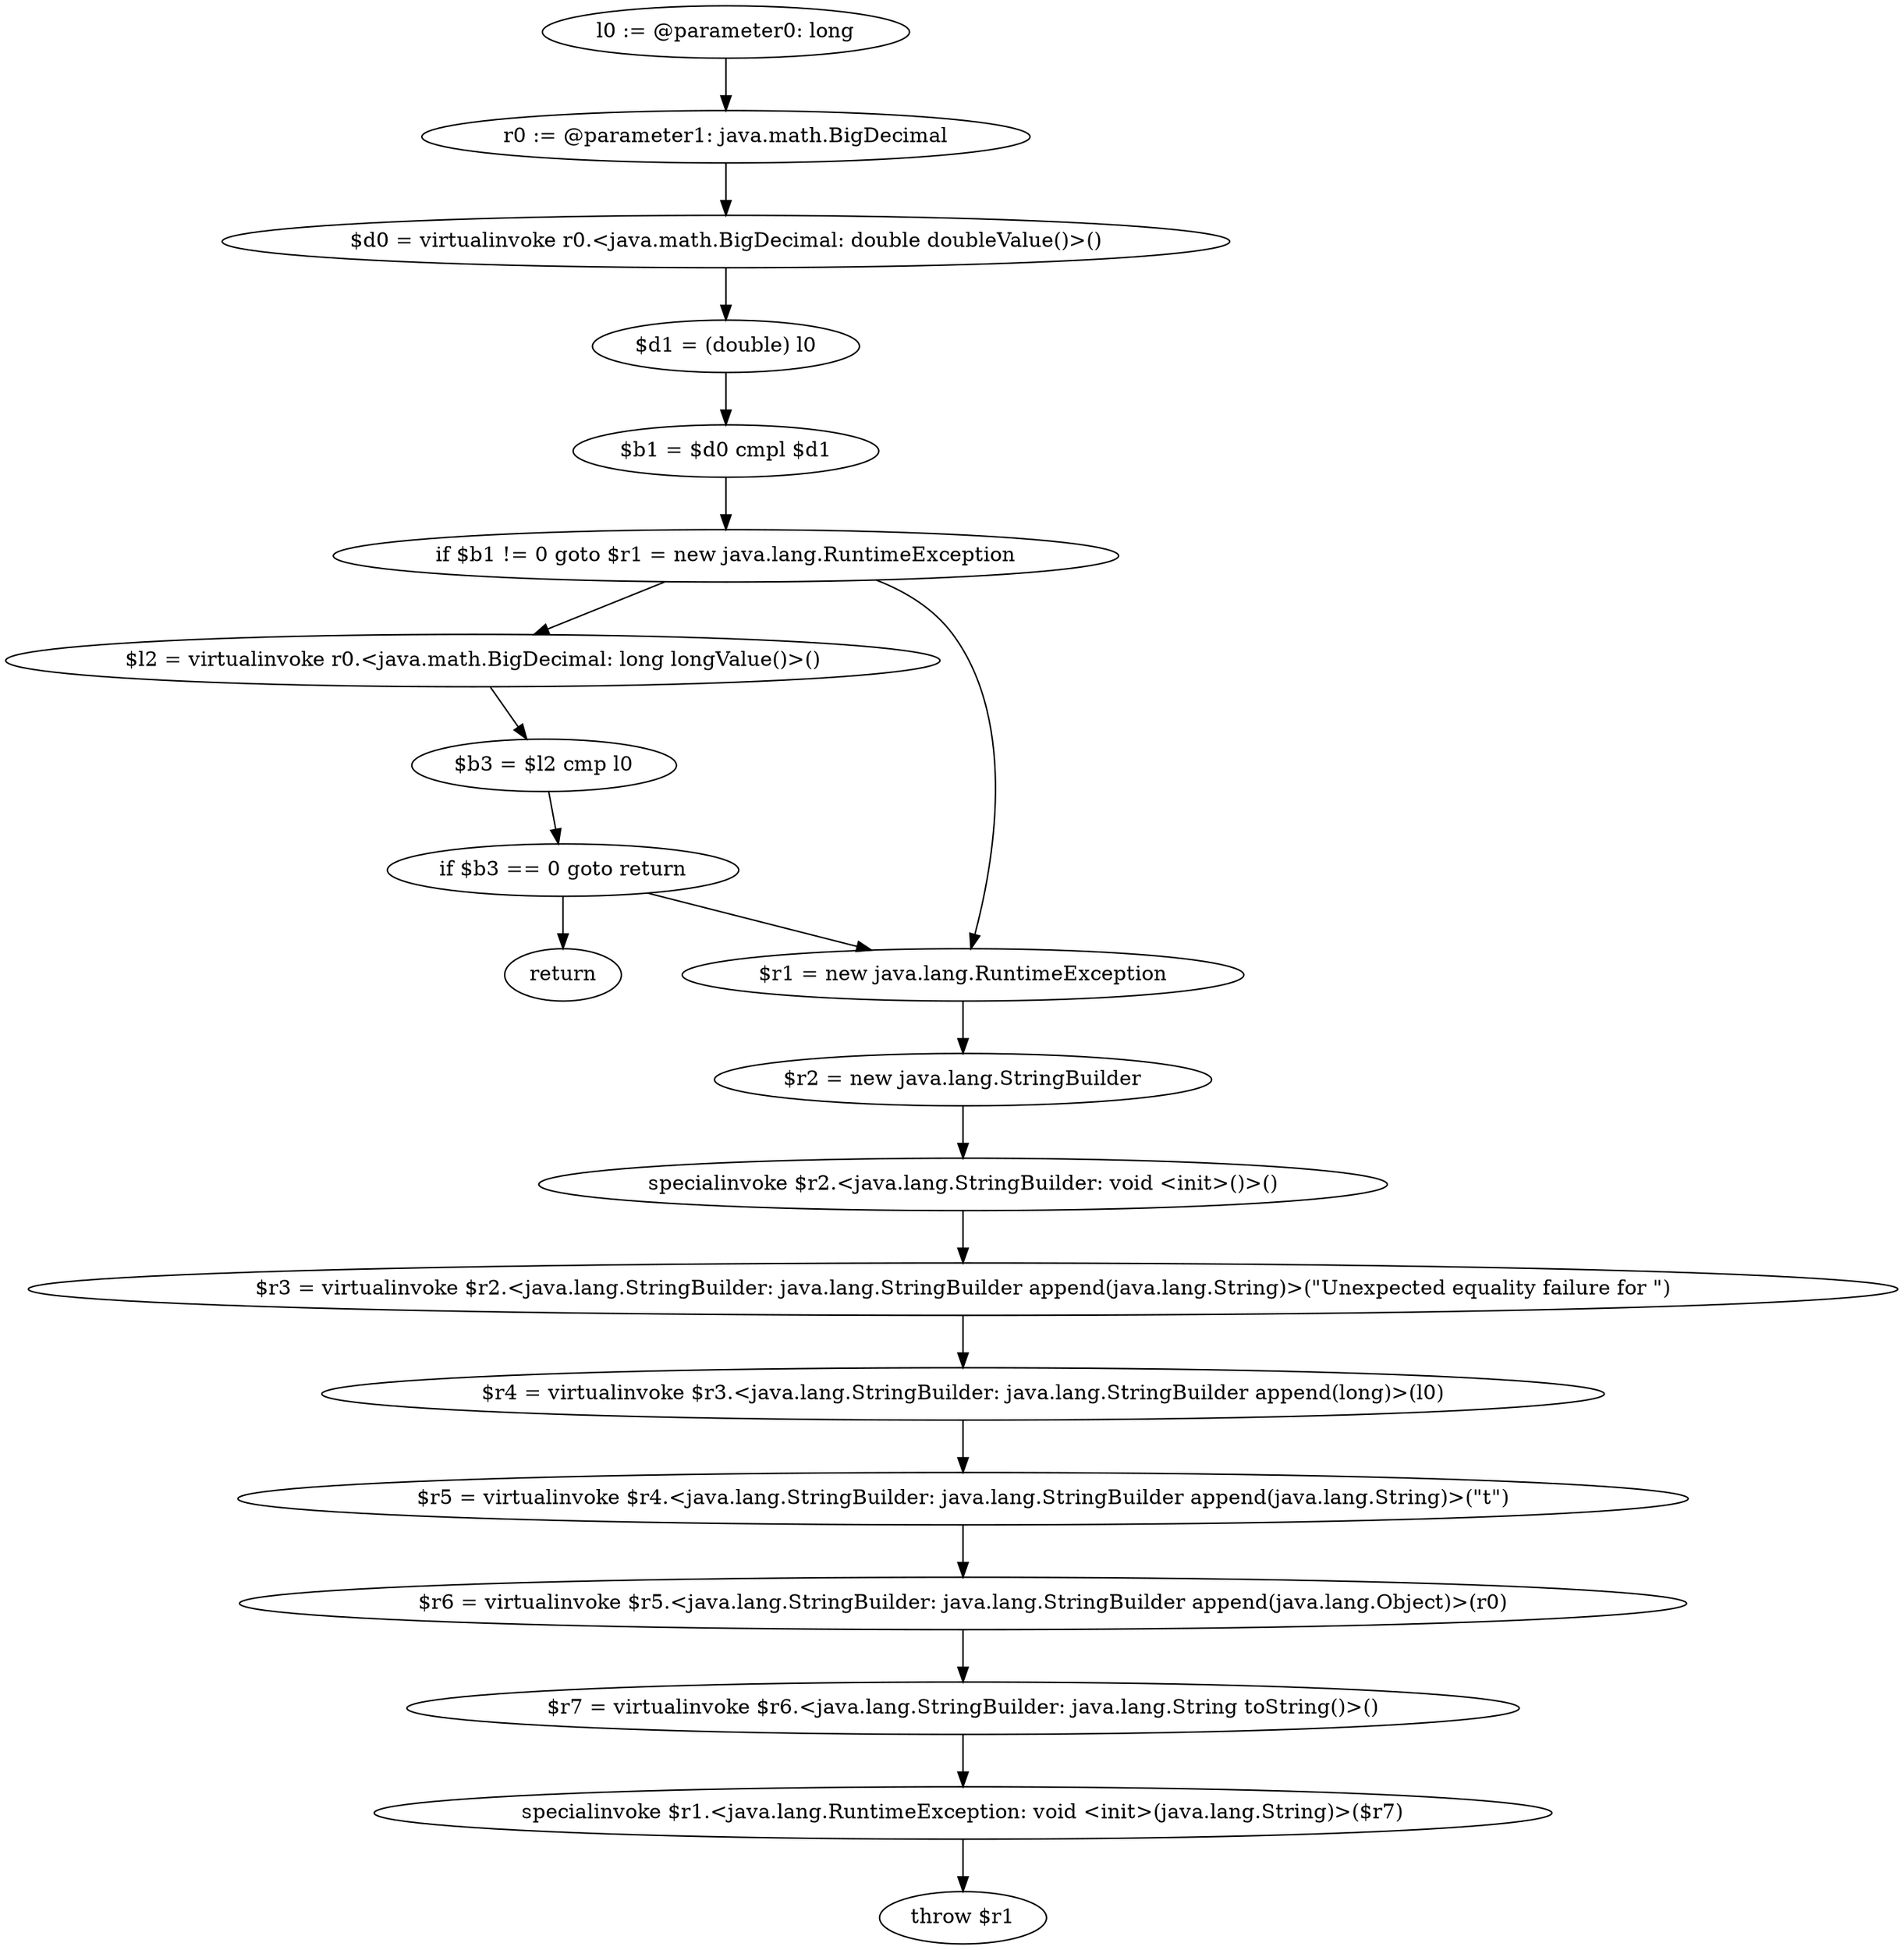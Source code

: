 digraph "unitGraph" {
    "l0 := @parameter0: long"
    "r0 := @parameter1: java.math.BigDecimal"
    "$d0 = virtualinvoke r0.<java.math.BigDecimal: double doubleValue()>()"
    "$d1 = (double) l0"
    "$b1 = $d0 cmpl $d1"
    "if $b1 != 0 goto $r1 = new java.lang.RuntimeException"
    "$l2 = virtualinvoke r0.<java.math.BigDecimal: long longValue()>()"
    "$b3 = $l2 cmp l0"
    "if $b3 == 0 goto return"
    "$r1 = new java.lang.RuntimeException"
    "$r2 = new java.lang.StringBuilder"
    "specialinvoke $r2.<java.lang.StringBuilder: void <init>()>()"
    "$r3 = virtualinvoke $r2.<java.lang.StringBuilder: java.lang.StringBuilder append(java.lang.String)>(\"Unexpected equality failure for \")"
    "$r4 = virtualinvoke $r3.<java.lang.StringBuilder: java.lang.StringBuilder append(long)>(l0)"
    "$r5 = virtualinvoke $r4.<java.lang.StringBuilder: java.lang.StringBuilder append(java.lang.String)>(\"\t\")"
    "$r6 = virtualinvoke $r5.<java.lang.StringBuilder: java.lang.StringBuilder append(java.lang.Object)>(r0)"
    "$r7 = virtualinvoke $r6.<java.lang.StringBuilder: java.lang.String toString()>()"
    "specialinvoke $r1.<java.lang.RuntimeException: void <init>(java.lang.String)>($r7)"
    "throw $r1"
    "return"
    "l0 := @parameter0: long"->"r0 := @parameter1: java.math.BigDecimal";
    "r0 := @parameter1: java.math.BigDecimal"->"$d0 = virtualinvoke r0.<java.math.BigDecimal: double doubleValue()>()";
    "$d0 = virtualinvoke r0.<java.math.BigDecimal: double doubleValue()>()"->"$d1 = (double) l0";
    "$d1 = (double) l0"->"$b1 = $d0 cmpl $d1";
    "$b1 = $d0 cmpl $d1"->"if $b1 != 0 goto $r1 = new java.lang.RuntimeException";
    "if $b1 != 0 goto $r1 = new java.lang.RuntimeException"->"$l2 = virtualinvoke r0.<java.math.BigDecimal: long longValue()>()";
    "if $b1 != 0 goto $r1 = new java.lang.RuntimeException"->"$r1 = new java.lang.RuntimeException";
    "$l2 = virtualinvoke r0.<java.math.BigDecimal: long longValue()>()"->"$b3 = $l2 cmp l0";
    "$b3 = $l2 cmp l0"->"if $b3 == 0 goto return";
    "if $b3 == 0 goto return"->"$r1 = new java.lang.RuntimeException";
    "if $b3 == 0 goto return"->"return";
    "$r1 = new java.lang.RuntimeException"->"$r2 = new java.lang.StringBuilder";
    "$r2 = new java.lang.StringBuilder"->"specialinvoke $r2.<java.lang.StringBuilder: void <init>()>()";
    "specialinvoke $r2.<java.lang.StringBuilder: void <init>()>()"->"$r3 = virtualinvoke $r2.<java.lang.StringBuilder: java.lang.StringBuilder append(java.lang.String)>(\"Unexpected equality failure for \")";
    "$r3 = virtualinvoke $r2.<java.lang.StringBuilder: java.lang.StringBuilder append(java.lang.String)>(\"Unexpected equality failure for \")"->"$r4 = virtualinvoke $r3.<java.lang.StringBuilder: java.lang.StringBuilder append(long)>(l0)";
    "$r4 = virtualinvoke $r3.<java.lang.StringBuilder: java.lang.StringBuilder append(long)>(l0)"->"$r5 = virtualinvoke $r4.<java.lang.StringBuilder: java.lang.StringBuilder append(java.lang.String)>(\"\t\")";
    "$r5 = virtualinvoke $r4.<java.lang.StringBuilder: java.lang.StringBuilder append(java.lang.String)>(\"\t\")"->"$r6 = virtualinvoke $r5.<java.lang.StringBuilder: java.lang.StringBuilder append(java.lang.Object)>(r0)";
    "$r6 = virtualinvoke $r5.<java.lang.StringBuilder: java.lang.StringBuilder append(java.lang.Object)>(r0)"->"$r7 = virtualinvoke $r6.<java.lang.StringBuilder: java.lang.String toString()>()";
    "$r7 = virtualinvoke $r6.<java.lang.StringBuilder: java.lang.String toString()>()"->"specialinvoke $r1.<java.lang.RuntimeException: void <init>(java.lang.String)>($r7)";
    "specialinvoke $r1.<java.lang.RuntimeException: void <init>(java.lang.String)>($r7)"->"throw $r1";
}
